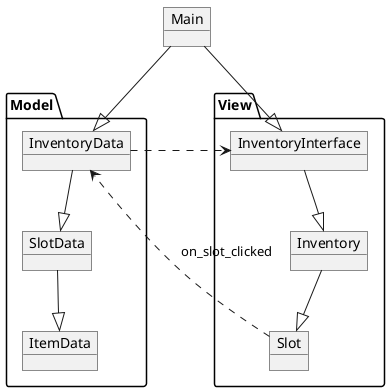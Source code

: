 @startuml

object Main
package Model {
object InventoryData
object SlotData
object ItemData
}

package View {
object InventoryInterface
object Inventory
object Slot
}

Main --|> InventoryData
InventoryData --|> SlotData
SlotData --|> ItemData


Main --|> InventoryInterface
InventoryInterface --|> Inventory
Inventory --|> Slot

Slot ..> InventoryData : on_slot_clicked
InventoryData ..> InventoryInterface

@enduml
